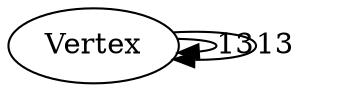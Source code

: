digraph G {
Vertex: Capela -> Vertex: Topo [label="13"];
Vertex: Topo -> Vertex: AP [label="13"];
}
